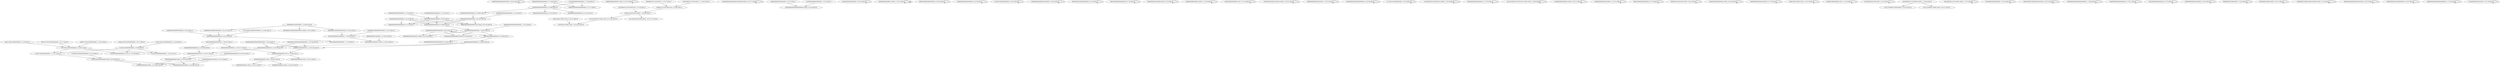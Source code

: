 digraph G {
    "00000000000000000010000_10-33:35-LEN:23" -> "00000000000000000010000_10-33:35-LEN:23";
    "00000000000000000000_8-27:699-LEN:20" -> "00000000000000000001_9-28:385-LEN:20";
    "00000000000000000000_8-27:699-LEN:20" -> "0000000000000000000000000_9-33:294-LEN:25";
    "00000000000000000110000_10-33:23-LEN:23" -> "00000000000000000110000_10-33:23-LEN:23";
    "110010100000000000000_7-27:351-LEN:21" -> "001010000000000000010000_9-32:368-LEN:24";
    "00000000000000000000_6-25:885-LEN:20" -> "00000000000000000000_7-26:905-LEN:20";
    "000000000000000000000000_1-25:25-LEN:24" -> "00000000000000000000_7-26:905-LEN:20";
    "000001011010010001100_5-25:365-LEN:21" -> "0001011010010001100001_7-28:360-LEN:22";
    "000000000000000000000_1-21:659-LEN:21" -> "000000000000000000000000_3-27:27-LEN:24";
    "000000000000000000000_1-21:659-LEN:21" -> "00000000000000000000_3-22:998-LEN:20";
    "001010000000000000010000_9-32:368-LEN:24" -> "00000000000000100001_14-33:309-LEN:20";
    "001010000000000000010000_9-32:368-LEN:24" -> "00000000000000100000_14-33:396-LEN:20";
    "000111001010000000000_2-23:19-LEN:21" -> "011100101000000000000_5-25:467-LEN:21";
    "000000000000000000000_3-24:45-LEN:21" -> "00000000000000000000_6-25:885-LEN:20";
    "000000000000000000000_3-24:45-LEN:21" -> "000000000000000000000_6-27:31-LEN:21";
    "000000000000000000000_3-24:45-LEN:21" -> "0000000000000000000100110000_6-33:133-LEN:28";
    "00000000000000000100_11-30:327-LEN:20" -> "000000000000000010000_12-32:339-LEN:21";
    "100100001011010010001100_1-25:19-LEN:24" -> "0001011010010001100001_7-28:360-LEN:22";
    "100110000100000000000000_1-24:264-LEN:24" -> "00001000000000000000_6-25:432-LEN:20";
    "000000000000000000010000000100000_1-33:277-LEN:33" -> "000000000000000000010000000100000_1-33:277-LEN:33";
    "1000000010110100100011_1-23:27-LEN:22" -> "000001011010010001100_5-25:365-LEN:21";
    "000000000000000000000_1-22:22-LEN:21" -> "000000000000000000000000110000_3-33:34-LEN:30";
    "00000000000000000000_4-23:993-LEN:20" -> "00000000000000000000_5-24:1002-LEN:20";
    "010000000000000000000_1-21:348-LEN:21" -> "000000000000000000000000_3-27:27-LEN:24";
    "010000000000000000000_1-21:348-LEN:21" -> "00000000000000000000_3-22:998-LEN:20";
    "000000000000000001100_11-31:666-LEN:21" -> "00000000000000011000_13-33:21-LEN:20";
    "000000000000000001100_11-31:666-LEN:21" -> "00000000000000011000_13-32:641-LEN:20";
    "10000110010100000000000_1-24:75-LEN:23" -> "01100101000000000000_5-25:99-LEN:20";
    "10000000000000000011_10-29:127-LEN:20" -> "000000000000000001100_11-31:666-LEN:21";
    "00010111001010000000000_1-23:171-LEN:23" -> "011100101000000000000_5-25:467-LEN:21";
    "00100000000000000001_8-28:18-LEN:20" -> "00100000000000000001_8-28:18-LEN:20";
    "0000000000000000110000_11-33:21-LEN:22" -> "0000000000000000110000_11-33:21-LEN:22";
    "0000100000000000000001_6-28:19-LEN:22" -> "0000100000000000000001_6-28:19-LEN:22";
    "000000000000000000000_3-24:19-LEN:21" -> "000000000000000000000_3-24:19-LEN:21";
    "01100010100000000000000_5-27:24-LEN:23" -> "001010000000000000010000_9-32:368-LEN:24";
    "00000000000000000010_10-29:30-LEN:20" -> "00000000000000000100_11-30:327-LEN:20";
    "010000000000000000000_1-22:19-LEN:21" -> "000000000000000000000000110000_3-33:34-LEN:30";
    "000000001000000000010000_2-25:343-LEN:24" -> "00010000000000100000011_7-29:361-LEN:23";
    "01100101000000000000_5-25:24-LEN:20" -> "01100101000000000000_5-25:24-LEN:20";
    "0000000000000000001000000_1-26:18-LEN:25" -> "0000000000000000001000000_1-26:18-LEN:25";
    "0000100001000000000000_6-27:20-LEN:22" -> "0000100001000000000000_6-27:20-LEN:22";
    "000100000000000000000_6-27:18-LEN:21" -> "000100000000000000000_6-27:18-LEN:21";
    "0000000000100000001000_9-31:18-LEN:22" -> "0000000000100000001000_9-31:18-LEN:22";
    "00000000010000000000_1-20:483-LEN:20" -> "000000001000000000010000_2-25:343-LEN:24";
    "00000000010000000000_1-20:483-LEN:20" -> "00000000100000000000000_2-24:141-LEN:23";
    "00000000010000000000_1-20:483-LEN:20" -> "0000000010000000000000000110000_2-33:22-LEN:31";
    "0000000000000000110000_11-33:20-LEN:22" -> "0000000000000000110000_11-33:20-LEN:22";
    "10110100100011000011000_10-32:235-LEN:23" -> "01001000110000110001_14-33:265-LEN:20";
    "00000000000000000000000_3-26:20-LEN:23" -> "00000000000000000000000_3-26:20-LEN:23";
    "00000000000000000000_3-22:998-LEN:20" -> "00000000000000000000_4-23:993-LEN:20";
    "00000000000000000000_3-22:998-LEN:20" -> "00000000000000000000_4-24:18-LEN:20";
    "00000000000000000000_3-22:998-LEN:20" -> "000000000000000000010_4-24:20-LEN:21";
    "000010000000000001100_11-31:19-LEN:21" -> "000010000000000001100_11-31:19-LEN:21";
    "00000000000000000001_9-28:385-LEN:20" -> "00000000000000000010_10-29:30-LEN:20";
    "00000000000000000001_9-28:385-LEN:20" -> "00000000000000000011_10-29:536-LEN:20";
    "00000000000000011000_13-32:641-LEN:20" -> "00000000000000110001_14-33:21-LEN:20";
    "00000000000000011000_13-32:641-LEN:20" -> "00000000000000110000_14-33:619-LEN:20";
    "1001000001000010010001100001_1-28:22-LEN:28" -> "1001000001000010010001100001_1-28:22-LEN:28";
    "00001000000000000000_6-25:432-LEN:20" -> "0001000000000000000001_7-28:423-LEN:22";
    "00001000000000000000_6-25:432-LEN:20" -> "00010000000000000000_7-27:18-LEN:20";
    "0000000000000000010000_11-33:21-LEN:22" -> "0000000000000000010000_11-33:21-LEN:22";
    "0000000000000000000000001_3-28:26-LEN:25" -> "0000000000000000000000001_3-28:26-LEN:25";
    "10000111001010000000000_1-23:291-LEN:23" -> "011100101000000000000_5-25:467-LEN:21";
    "01110010100000000000_5-25:18-LEN:20" -> "01110010100000000000_5-25:18-LEN:20";
    "000000000000000000000_1-22:24-LEN:21" -> "000000000000000000000_3-24:45-LEN:21";
    "1001000001011000010001100001_1-28:19-LEN:28" -> "1001000001011000010001100001_1-28:19-LEN:28";
    "0001000000000000000001_7-28:423-LEN:22" -> "10000000000000000011_10-29:127-LEN:20";
    "0001000000000000000001_7-28:423-LEN:22" -> "10000000000000000010_10-29:298-LEN:20";
    "0010110010100000000000_2-24:19-LEN:22" -> "01100101000000000000_5-25:99-LEN:20";
    "000000000000000000000_11-32:23-LEN:21" -> "000000000000000000000_11-32:23-LEN:21";
    "001100100100110010100111000111000_1-33:69-LEN:33" -> "001100100100110010100111000111000_1-33:69-LEN:33";
    "00000000000000000110000_10-33:21-LEN:23" -> "00000000000000000110000_10-33:21-LEN:23";
    "0000000000000000110000_11-33:21-LEN:22" -> "0000000000000000110000_11-33:21-LEN:22";
    "0000000000000000100000_11-33:21-LEN:22" -> "0000000000000000100000_11-33:21-LEN:22";
    "010000000000000000100_10-30:19-LEN:21" -> "000000000000000010000_12-32:339-LEN:21";
    "000010000000000000000_6-27:19-LEN:21" -> "000010000000000000000_6-27:19-LEN:21";
    "000000000000000010000_12-32:339-LEN:21" -> "00000000000000100001_14-33:309-LEN:20";
    "000000000000000010000_12-32:339-LEN:21" -> "00000000000000100000_14-33:396-LEN:20";
    "0000000010000000000000000001_1-28:184-LEN:28" -> "00000000000000000010_10-29:30-LEN:20";
    "0000000010000000000000000001_1-28:184-LEN:28" -> "00000000000000000011_10-29:536-LEN:20";
    "00000000000000000000_5-24:1002-LEN:20" -> "00000000000000000000_6-25:885-LEN:20";
    "00000000000000000000_5-24:1002-LEN:20" -> "000000000000000000000_6-27:31-LEN:21";
    "00000000000000000000_5-24:1002-LEN:20" -> "0000000000000000000100110000_6-33:133-LEN:28";
    "00100100011000011000_13-32:25-LEN:20" -> "01001000110000110001_14-33:265-LEN:20";
    "00000000000100000011_10-29:18-LEN:20" -> "00000000001000000110000_11-33:355-LEN:23";
    "0000010010100100011000_5-26:18-LEN:22" -> "0000010010100100011000_5-26:18-LEN:22";
    "000000100000000000110000_10-33:28-LEN:24" -> "000000100000000000110000_10-33:28-LEN:24";
    "000000000000000000000000001_1-28:26-LEN:27" -> "00000000000000000010_10-29:30-LEN:20";
    "000000000000000000000000001_1-28:26-LEN:27" -> "00000000000000000011_10-29:536-LEN:20";
    "000000001000000000010000_1-25:21-LEN:24" -> "00010000000000100000011_7-29:361-LEN:23";
    "00000000000000001000000_5-27:19-LEN:23" -> "00000000000000001000000_5-27:19-LEN:23";
    "00000000100000000000000_2-24:141-LEN:23" -> "00001000000000000000_6-25:432-LEN:20";
    "00000000000000000000_7-26:905-LEN:20" -> "00000000000000000000_8-27:699-LEN:20";
    "00000000000000000000_7-26:905-LEN:20" -> "0000000000000000000100000_8-33:46-LEN:25";
    "00000000000000000000_7-26:905-LEN:20" -> "00000000000000000001100000_8-33:166-LEN:26";
    "00001000110000110001_14-33:18-LEN:20" -> "00001000110000110001_14-33:18-LEN:20";
    "000000100000000001100_11-31:18-LEN:21" -> "000000100000000001100_11-31:18-LEN:21";
    "001000001001010010001_2-22:20-LEN:21" -> "001000001001010010001_2-22:20-LEN:21";
    "01100101000000000000_5-25:99-LEN:20" -> "110010100000000000000_7-27:351-LEN:21";
    "01100101000000000000_5-25:99-LEN:20" -> "110010100000000000001_7-28:22-LEN:21";
    "01100101000000000000_5-25:99-LEN:20" -> "110010100000000000010110110_7-33:189-LEN:27";
    "100100000101101000001100001_1-28:46-LEN:27" -> "010110100000110000100001_9-33:19-LEN:24";
    "100100000101101000001100001_1-28:46-LEN:27" -> "010110100000110000110001_9-33:27-LEN:24";
    "10010000010110101000110000_1-27:21-LEN:26" -> "10010000010110101000110000_1-27:21-LEN:26";
    "01000000000000000000_12-32:18-LEN:20" -> "01000000000000000000_12-32:18-LEN:20";
    "00000000000000000000000_3-26:20-LEN:23" -> "00000000000000000000_8-27:699-LEN:20";
    "00000000000000000000000_3-26:20-LEN:23" -> "0000000000000000000100000_8-33:46-LEN:25";
    "00000000000000000000000_3-26:20-LEN:23" -> "00000000000000000001100000_8-33:166-LEN:26";
    "0000100000100000000000100001_6-33:22-LEN:28" -> "0000100000100000000000100001_6-33:22-LEN:28";
    "0001011010010001100001_7-28:360-LEN:22" -> "10110100100011000011000_10-32:235-LEN:23";
    "0001011010010001100001_7-28:360-LEN:22" -> "101101001000110000100001_10-33:137-LEN:24";
    "10000000000000000000_5-24:18-LEN:20" -> "00000000000000000000_6-25:885-LEN:20";
    "10000000000000000000_5-24:18-LEN:20" -> "000000000000000000000_6-27:31-LEN:21";
    "10000000000000000000_5-24:18-LEN:20" -> "0000000000000000000100110000_6-33:133-LEN:28";
    "000000000000000000000000001_1-28:49-LEN:27" -> "000000000000000000000000001_1-28:49-LEN:27";
    "0000000000000000000000_11-33:21-LEN:22" -> "0000000000000000000000_11-33:21-LEN:22";
    "00010000000000100000011_7-29:361-LEN:23" -> "00000000001000000110000_11-33:355-LEN:23";
    "10000000100000000000000_1-24:23-LEN:23" -> "00001000000000000000_6-25:432-LEN:20";
    "10010000010110100100011_1-23:361-LEN:23" -> "000001011010010001100_5-25:365-LEN:21";
    "010000000000000000000_1-22:20-LEN:21" -> "000000000000000000000_3-24:45-LEN:21";
    "10010000000000000000_8-27:18-LEN:20" -> "10010000000000000000_8-27:18-LEN:20";
    "0000000000000100000000_3-24:19-LEN:22" -> "0000000000000100000000_3-24:19-LEN:22";
    "0000000000000000000000_1-23:23-LEN:22" -> "00000000000000000000_5-24:1002-LEN:20";
    "00000000001000000000_7-26:18-LEN:20" -> "00000000001000000000_7-26:18-LEN:20";
    "10000000000000000010_10-29:298-LEN:20" -> "00000000000000000100_11-30:327-LEN:20";
    "00000000010000100000_1-20:21-LEN:20" -> "00000000010000100000_1-20:21-LEN:20";
    "00000000000000010000_12-32:19-LEN:20" -> "00000000000000100001_14-33:309-LEN:20";
    "00000000000000010000_12-32:19-LEN:20" -> "00000000000000100000_14-33:396-LEN:20";
    "00000000000000000011_10-29:536-LEN:20" -> "000000000000000001100_11-31:666-LEN:21";
    "00000000010000010000100000011000_1-32:19-LEN:32" -> "00000000010000010000100000011000_1-32:19-LEN:32";
    "000010000000000000000100001_6-33:20-LEN:27" -> "000010000000000000000100001_6-33:20-LEN:27";
    "011100101000000000000_5-25:467-LEN:21" -> "110010100000000000000_7-27:351-LEN:21";
    "011100101000000000000_5-25:467-LEN:21" -> "110010100000000000001_7-28:22-LEN:21";
    "011100101000000000000_5-25:467-LEN:21" -> "110010100000000000010110110_7-33:189-LEN:27";
    "000000000000100000000000_3-26:22-LEN:24" -> "000000000000100000000000_3-26:22-LEN:24";
    "00000000000000000000000000_1-27:25-LEN:26" -> "00000000000000000000000000_1-27:25-LEN:26";
    "01000000000000010000_12-32:18-LEN:20" -> "01000000000000010000_12-32:18-LEN:20";
}
